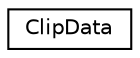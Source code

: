 digraph G
{
  edge [fontname="Helvetica",fontsize="10",labelfontname="Helvetica",labelfontsize="10"];
  node [fontname="Helvetica",fontsize="10",shape=record];
  rankdir=LR;
  Node1 [label="ClipData",height=0.2,width=0.4,color="black", fillcolor="white", style="filled",URL="$d9/d31/class_clip_data.html",tooltip="a container holding data for Clipboard usage"];
}
